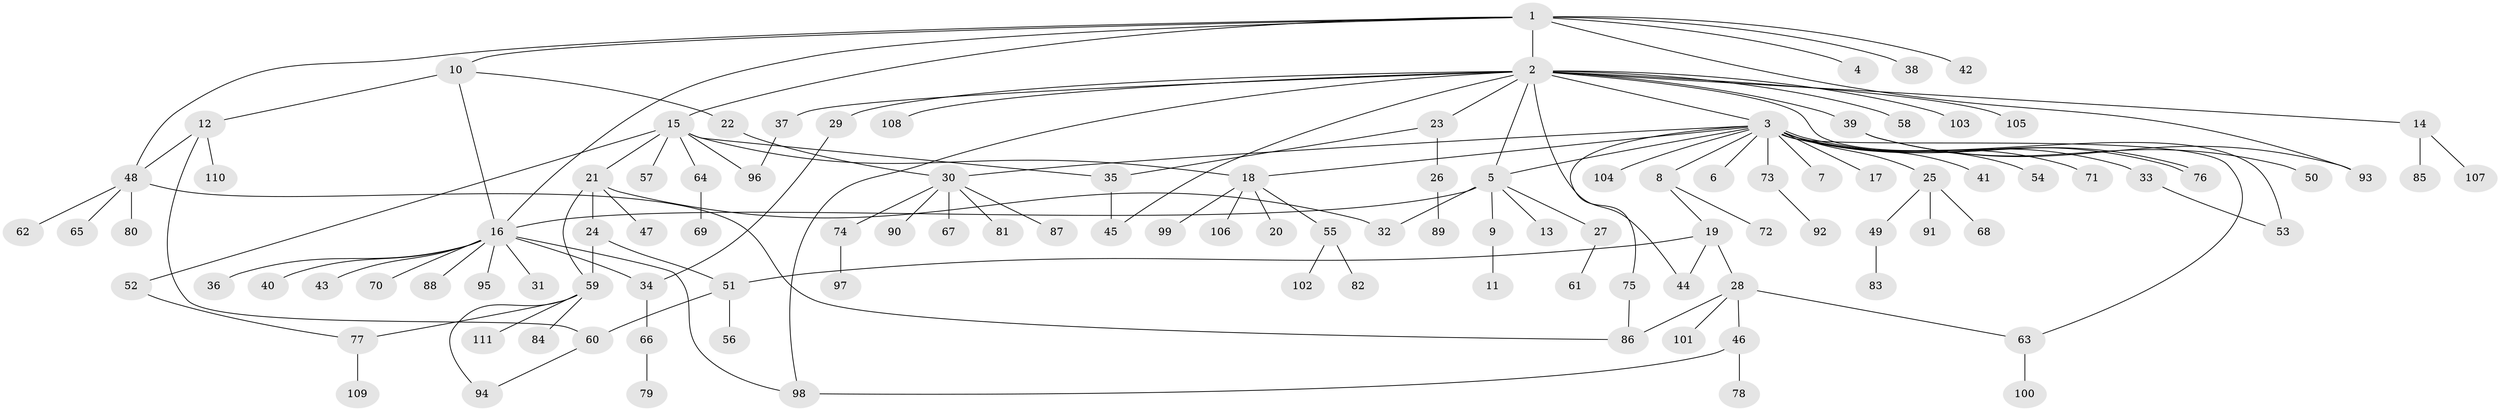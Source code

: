 // coarse degree distribution, {9: 0.011494252873563218, 16: 0.011494252873563218, 18: 0.011494252873563218, 1: 0.5632183908045977, 7: 0.022988505747126436, 3: 0.09195402298850575, 4: 0.06896551724137931, 5: 0.05747126436781609, 2: 0.13793103448275862, 8: 0.011494252873563218, 11: 0.011494252873563218}
// Generated by graph-tools (version 1.1) at 2025/41/03/06/25 10:41:49]
// undirected, 111 vertices, 135 edges
graph export_dot {
graph [start="1"]
  node [color=gray90,style=filled];
  1;
  2;
  3;
  4;
  5;
  6;
  7;
  8;
  9;
  10;
  11;
  12;
  13;
  14;
  15;
  16;
  17;
  18;
  19;
  20;
  21;
  22;
  23;
  24;
  25;
  26;
  27;
  28;
  29;
  30;
  31;
  32;
  33;
  34;
  35;
  36;
  37;
  38;
  39;
  40;
  41;
  42;
  43;
  44;
  45;
  46;
  47;
  48;
  49;
  50;
  51;
  52;
  53;
  54;
  55;
  56;
  57;
  58;
  59;
  60;
  61;
  62;
  63;
  64;
  65;
  66;
  67;
  68;
  69;
  70;
  71;
  72;
  73;
  74;
  75;
  76;
  77;
  78;
  79;
  80;
  81;
  82;
  83;
  84;
  85;
  86;
  87;
  88;
  89;
  90;
  91;
  92;
  93;
  94;
  95;
  96;
  97;
  98;
  99;
  100;
  101;
  102;
  103;
  104;
  105;
  106;
  107;
  108;
  109;
  110;
  111;
  1 -- 2;
  1 -- 4;
  1 -- 10;
  1 -- 15;
  1 -- 16;
  1 -- 38;
  1 -- 42;
  1 -- 48;
  1 -- 93;
  2 -- 3;
  2 -- 5;
  2 -- 14;
  2 -- 23;
  2 -- 29;
  2 -- 37;
  2 -- 39;
  2 -- 44;
  2 -- 45;
  2 -- 53;
  2 -- 58;
  2 -- 98;
  2 -- 103;
  2 -- 105;
  2 -- 108;
  3 -- 5;
  3 -- 6;
  3 -- 7;
  3 -- 8;
  3 -- 17;
  3 -- 18;
  3 -- 25;
  3 -- 30;
  3 -- 33;
  3 -- 41;
  3 -- 54;
  3 -- 63;
  3 -- 71;
  3 -- 73;
  3 -- 75;
  3 -- 76;
  3 -- 76;
  3 -- 104;
  5 -- 9;
  5 -- 13;
  5 -- 16;
  5 -- 27;
  5 -- 32;
  8 -- 19;
  8 -- 72;
  9 -- 11;
  10 -- 12;
  10 -- 16;
  10 -- 22;
  12 -- 48;
  12 -- 60;
  12 -- 110;
  14 -- 85;
  14 -- 107;
  15 -- 18;
  15 -- 21;
  15 -- 35;
  15 -- 52;
  15 -- 57;
  15 -- 64;
  15 -- 96;
  16 -- 31;
  16 -- 34;
  16 -- 36;
  16 -- 40;
  16 -- 43;
  16 -- 70;
  16 -- 88;
  16 -- 95;
  16 -- 98;
  18 -- 20;
  18 -- 55;
  18 -- 99;
  18 -- 106;
  19 -- 28;
  19 -- 44;
  19 -- 51;
  21 -- 24;
  21 -- 32;
  21 -- 47;
  21 -- 59;
  22 -- 30;
  23 -- 26;
  23 -- 35;
  24 -- 51;
  24 -- 59;
  25 -- 49;
  25 -- 68;
  25 -- 91;
  26 -- 89;
  27 -- 61;
  28 -- 46;
  28 -- 63;
  28 -- 86;
  28 -- 101;
  29 -- 34;
  30 -- 67;
  30 -- 74;
  30 -- 81;
  30 -- 87;
  30 -- 90;
  33 -- 53;
  34 -- 66;
  35 -- 45;
  37 -- 96;
  39 -- 50;
  39 -- 93;
  46 -- 78;
  46 -- 98;
  48 -- 62;
  48 -- 65;
  48 -- 80;
  48 -- 86;
  49 -- 83;
  51 -- 56;
  51 -- 60;
  52 -- 77;
  55 -- 82;
  55 -- 102;
  59 -- 77;
  59 -- 84;
  59 -- 94;
  59 -- 111;
  60 -- 94;
  63 -- 100;
  64 -- 69;
  66 -- 79;
  73 -- 92;
  74 -- 97;
  75 -- 86;
  77 -- 109;
}
